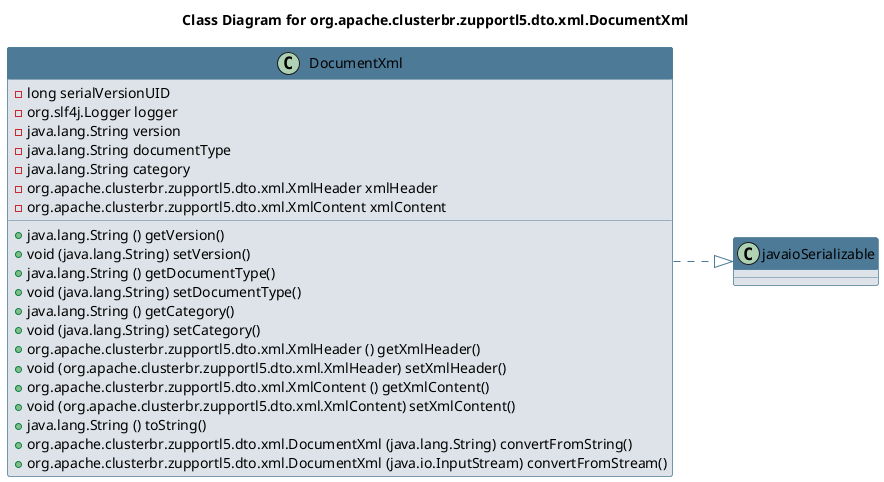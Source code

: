 @startuml 
skinparam class { 
 BackgroundColor #DEE3E9 
 ArrowColor #4D7A97 
 BorderColor #4D7A97 
}
left to right direction 
title Class Diagram for org.apache.clusterbr.zupportl5.dto.xml.DocumentXml
skinparam titleBackgroundColor White
skinparam classHeaderBackgroundColor #4D7A97 
skinparam stereotypeCBackgroundColor #F8981D 

class DocumentXml {
 - long serialVersionUID
 - org.slf4j.Logger logger
 - java.lang.String version
 - java.lang.String documentType
 - java.lang.String category
 - org.apache.clusterbr.zupportl5.dto.xml.XmlHeader xmlHeader
 - org.apache.clusterbr.zupportl5.dto.xml.XmlContent xmlContent
 + java.lang.String () getVersion()
 + void (java.lang.String) setVersion()
 + java.lang.String () getDocumentType()
 + void (java.lang.String) setDocumentType()
 + java.lang.String () getCategory()
 + void (java.lang.String) setCategory()
 + org.apache.clusterbr.zupportl5.dto.xml.XmlHeader () getXmlHeader()
 + void (org.apache.clusterbr.zupportl5.dto.xml.XmlHeader) setXmlHeader()
 + org.apache.clusterbr.zupportl5.dto.xml.XmlContent () getXmlContent()
 + void (org.apache.clusterbr.zupportl5.dto.xml.XmlContent) setXmlContent()
 + java.lang.String () toString()
 + org.apache.clusterbr.zupportl5.dto.xml.DocumentXml (java.lang.String) convertFromString()
 + org.apache.clusterbr.zupportl5.dto.xml.DocumentXml (java.io.InputStream) convertFromStream()
}
DocumentXml ..|> javaioSerializable
@enduml